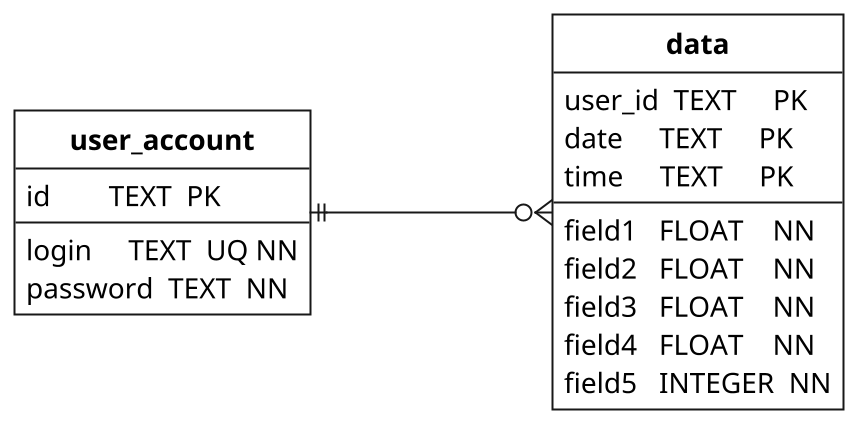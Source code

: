 @startuml

hide circle
left to right direction
skinparam roundcorner 0
skinparam shadowing false
skinparam linetype ortho
skinparam FontSize 18
skinparam defaultFontName JetBrains Mono
scale 2

skinparam class {
    BackgroundColor white
    BorderThickness 1.0
    FontStyle bold
}

!procedure column($name, $name_size, $type, $type_size, $constraints="")
    !while %strlen($name) < $name_size
        !$name = $name + " "
    !endwhile
    !while %strlen($type) < $type_size
        !$type = $type + " "
    !endwhile
    $name  $type  $constraints
!endprocedure

entity user_account {
    column(id,       8, TEXT, 4, PK)
    --
    column(login,    8, TEXT, 4, "UQ NN")
    column(password, 8, TEXT, 4, NN)
}

entity data {
    column(user_id, 7, TEXT,    7, PK)
    column(date,    7, TEXT,    7, PK)
    column(time,    7, TEXT,    7, PK)
    --
    column(field1,  7, FLOAT,   7, NN)
    column(field2,  7, FLOAT,   7, NN)
    column(field3,  7, FLOAT,   7, NN)
    column(field4,  7, FLOAT,   7, NN)
    column(field5,  7, INTEGER, 7, NN)
}

user_account ||---o{ data

@enduml
